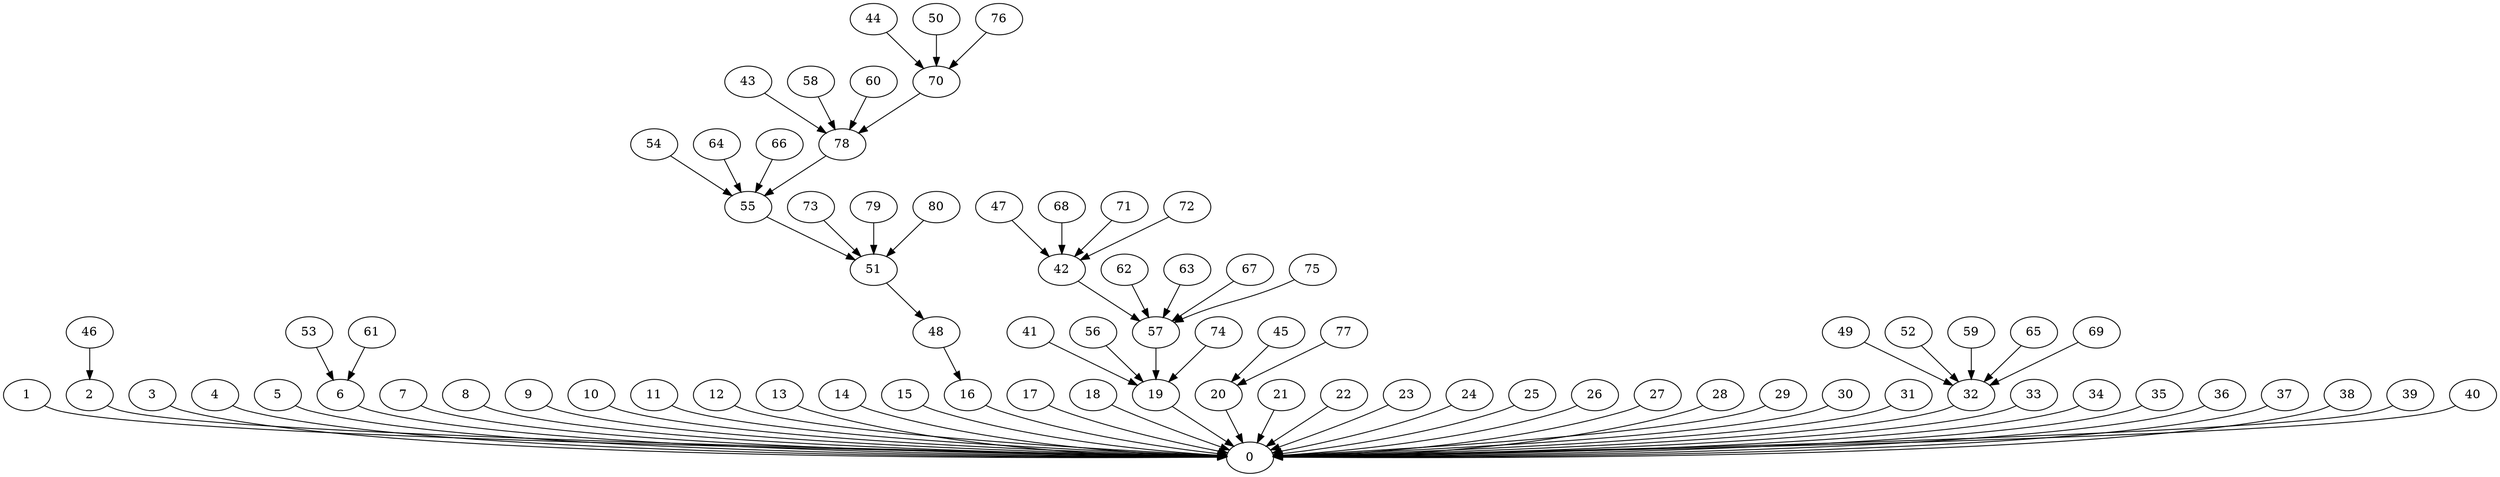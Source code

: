 // The Round Table
digraph {
	0
	1
	2
	3
	4
	5
	6
	7
	8
	9
	10
	11
	12
	13
	14
	15
	16
	17
	18
	19
	20
	21
	22
	23
	24
	25
	26
	27
	28
	29
	30
	31
	32
	33
	34
	35
	36
	37
	38
	39
	40
	41
	42
	43
	44
	45
	46
	47
	48
	49
	50
	51
	52
	53
	54
	55
	56
	57
	58
	59
	60
	61
	62
	63
	64
	65
	66
	67
	68
	69
	70
	71
	72
	73
	74
	75
	76
	77
	78
	79
	80
	1 -> 0
	2 -> 0
	3 -> 0
	4 -> 0
	5 -> 0
	6 -> 0
	7 -> 0
	8 -> 0
	9 -> 0
	10 -> 0
	11 -> 0
	12 -> 0
	13 -> 0
	14 -> 0
	15 -> 0
	16 -> 0
	17 -> 0
	18 -> 0
	19 -> 0
	20 -> 0
	21 -> 0
	22 -> 0
	23 -> 0
	24 -> 0
	25 -> 0
	26 -> 0
	27 -> 0
	28 -> 0
	29 -> 0
	30 -> 0
	31 -> 0
	32 -> 0
	33 -> 0
	34 -> 0
	35 -> 0
	36 -> 0
	37 -> 0
	38 -> 0
	39 -> 0
	40 -> 0
	41 -> 19
	42 -> 57
	43 -> 78
	44 -> 70
	45 -> 20
	46 -> 2
	47 -> 42
	48 -> 16
	49 -> 32
	50 -> 70
	51 -> 48
	52 -> 32
	53 -> 6
	54 -> 55
	55 -> 51
	56 -> 19
	57 -> 19
	58 -> 78
	59 -> 32
	60 -> 78
	61 -> 6
	62 -> 57
	63 -> 57
	64 -> 55
	65 -> 32
	66 -> 55
	67 -> 57
	68 -> 42
	69 -> 32
	70 -> 78
	71 -> 42
	72 -> 42
	73 -> 51
	74 -> 19
	75 -> 57
	76 -> 70
	77 -> 20
	78 -> 55
	79 -> 51
	80 -> 51
}
